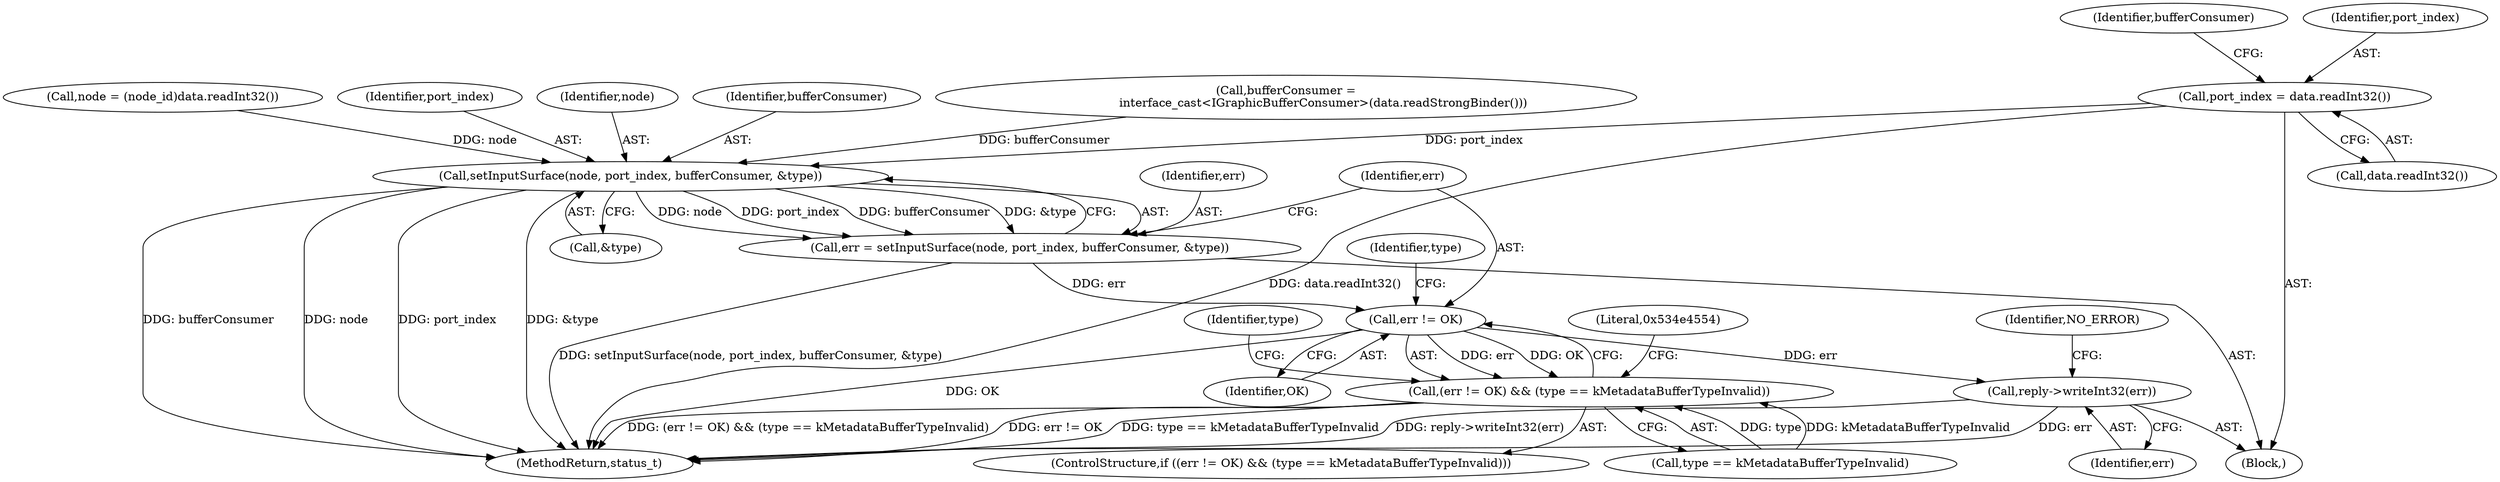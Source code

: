 digraph "0_Android_db829699d3293f254a7387894303451a91278986@API" {
"1000895" [label="(Call,port_index = data.readInt32())"];
"1000913" [label="(Call,setInputSurface(node, port_index, bufferConsumer, &type))"];
"1000911" [label="(Call,err = setInputSurface(node, port_index, bufferConsumer, &type))"];
"1000921" [label="(Call,err != OK)"];
"1000920" [label="(Call,(err != OK) && (type == kMetadataBufferTypeInvalid))"];
"1000933" [label="(Call,reply->writeInt32(err))"];
"1001364" [label="(MethodReturn,status_t)"];
"1000900" [label="(Identifier,bufferConsumer)"];
"1000913" [label="(Call,setInputSurface(node, port_index, bufferConsumer, &type))"];
"1000933" [label="(Call,reply->writeInt32(err))"];
"1000911" [label="(Call,err = setInputSurface(node, port_index, bufferConsumer, &type))"];
"1000934" [label="(Identifier,err)"];
"1000917" [label="(Call,&type)"];
"1000883" [label="(Block,)"];
"1000915" [label="(Identifier,port_index)"];
"1000925" [label="(Identifier,type)"];
"1000914" [label="(Identifier,node)"];
"1000896" [label="(Identifier,port_index)"];
"1000929" [label="(Literal,0x534e4554)"];
"1000916" [label="(Identifier,bufferConsumer)"];
"1000936" [label="(Identifier,NO_ERROR)"];
"1000899" [label="(Call,bufferConsumer =\n                    interface_cast<IGraphicBufferConsumer>(data.readStrongBinder()))"];
"1000895" [label="(Call,port_index = data.readInt32())"];
"1000922" [label="(Identifier,err)"];
"1000921" [label="(Call,err != OK)"];
"1000919" [label="(ControlStructure,if ((err != OK) && (type == kMetadataBufferTypeInvalid)))"];
"1000912" [label="(Identifier,err)"];
"1000889" [label="(Call,node = (node_id)data.readInt32())"];
"1000924" [label="(Call,type == kMetadataBufferTypeInvalid)"];
"1000897" [label="(Call,data.readInt32())"];
"1000920" [label="(Call,(err != OK) && (type == kMetadataBufferTypeInvalid))"];
"1000923" [label="(Identifier,OK)"];
"1000932" [label="(Identifier,type)"];
"1000895" -> "1000883"  [label="AST: "];
"1000895" -> "1000897"  [label="CFG: "];
"1000896" -> "1000895"  [label="AST: "];
"1000897" -> "1000895"  [label="AST: "];
"1000900" -> "1000895"  [label="CFG: "];
"1000895" -> "1001364"  [label="DDG: data.readInt32()"];
"1000895" -> "1000913"  [label="DDG: port_index"];
"1000913" -> "1000911"  [label="AST: "];
"1000913" -> "1000917"  [label="CFG: "];
"1000914" -> "1000913"  [label="AST: "];
"1000915" -> "1000913"  [label="AST: "];
"1000916" -> "1000913"  [label="AST: "];
"1000917" -> "1000913"  [label="AST: "];
"1000911" -> "1000913"  [label="CFG: "];
"1000913" -> "1001364"  [label="DDG: bufferConsumer"];
"1000913" -> "1001364"  [label="DDG: node"];
"1000913" -> "1001364"  [label="DDG: port_index"];
"1000913" -> "1001364"  [label="DDG: &type"];
"1000913" -> "1000911"  [label="DDG: node"];
"1000913" -> "1000911"  [label="DDG: port_index"];
"1000913" -> "1000911"  [label="DDG: bufferConsumer"];
"1000913" -> "1000911"  [label="DDG: &type"];
"1000889" -> "1000913"  [label="DDG: node"];
"1000899" -> "1000913"  [label="DDG: bufferConsumer"];
"1000911" -> "1000883"  [label="AST: "];
"1000912" -> "1000911"  [label="AST: "];
"1000922" -> "1000911"  [label="CFG: "];
"1000911" -> "1001364"  [label="DDG: setInputSurface(node, port_index, bufferConsumer, &type)"];
"1000911" -> "1000921"  [label="DDG: err"];
"1000921" -> "1000920"  [label="AST: "];
"1000921" -> "1000923"  [label="CFG: "];
"1000922" -> "1000921"  [label="AST: "];
"1000923" -> "1000921"  [label="AST: "];
"1000925" -> "1000921"  [label="CFG: "];
"1000920" -> "1000921"  [label="CFG: "];
"1000921" -> "1001364"  [label="DDG: OK"];
"1000921" -> "1000920"  [label="DDG: err"];
"1000921" -> "1000920"  [label="DDG: OK"];
"1000921" -> "1000933"  [label="DDG: err"];
"1000920" -> "1000919"  [label="AST: "];
"1000920" -> "1000924"  [label="CFG: "];
"1000924" -> "1000920"  [label="AST: "];
"1000929" -> "1000920"  [label="CFG: "];
"1000932" -> "1000920"  [label="CFG: "];
"1000920" -> "1001364"  [label="DDG: (err != OK) && (type == kMetadataBufferTypeInvalid)"];
"1000920" -> "1001364"  [label="DDG: err != OK"];
"1000920" -> "1001364"  [label="DDG: type == kMetadataBufferTypeInvalid"];
"1000924" -> "1000920"  [label="DDG: type"];
"1000924" -> "1000920"  [label="DDG: kMetadataBufferTypeInvalid"];
"1000933" -> "1000883"  [label="AST: "];
"1000933" -> "1000934"  [label="CFG: "];
"1000934" -> "1000933"  [label="AST: "];
"1000936" -> "1000933"  [label="CFG: "];
"1000933" -> "1001364"  [label="DDG: err"];
"1000933" -> "1001364"  [label="DDG: reply->writeInt32(err)"];
}
